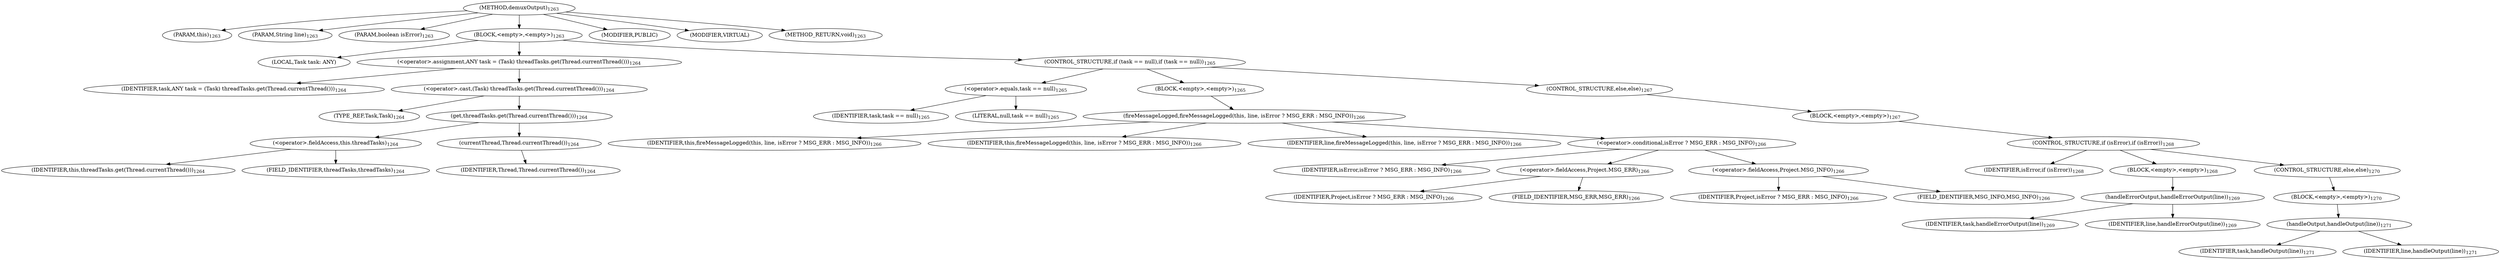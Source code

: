 digraph "demuxOutput" {  
"2355" [label = <(METHOD,demuxOutput)<SUB>1263</SUB>> ]
"108" [label = <(PARAM,this)<SUB>1263</SUB>> ]
"2356" [label = <(PARAM,String line)<SUB>1263</SUB>> ]
"2357" [label = <(PARAM,boolean isError)<SUB>1263</SUB>> ]
"2358" [label = <(BLOCK,&lt;empty&gt;,&lt;empty&gt;)<SUB>1263</SUB>> ]
"2359" [label = <(LOCAL,Task task: ANY)> ]
"2360" [label = <(&lt;operator&gt;.assignment,ANY task = (Task) threadTasks.get(Thread.currentThread()))<SUB>1264</SUB>> ]
"2361" [label = <(IDENTIFIER,task,ANY task = (Task) threadTasks.get(Thread.currentThread()))<SUB>1264</SUB>> ]
"2362" [label = <(&lt;operator&gt;.cast,(Task) threadTasks.get(Thread.currentThread()))<SUB>1264</SUB>> ]
"2363" [label = <(TYPE_REF,Task,Task)<SUB>1264</SUB>> ]
"2364" [label = <(get,threadTasks.get(Thread.currentThread()))<SUB>1264</SUB>> ]
"2365" [label = <(&lt;operator&gt;.fieldAccess,this.threadTasks)<SUB>1264</SUB>> ]
"2366" [label = <(IDENTIFIER,this,threadTasks.get(Thread.currentThread()))<SUB>1264</SUB>> ]
"2367" [label = <(FIELD_IDENTIFIER,threadTasks,threadTasks)<SUB>1264</SUB>> ]
"2368" [label = <(currentThread,Thread.currentThread())<SUB>1264</SUB>> ]
"2369" [label = <(IDENTIFIER,Thread,Thread.currentThread())<SUB>1264</SUB>> ]
"2370" [label = <(CONTROL_STRUCTURE,if (task == null),if (task == null))<SUB>1265</SUB>> ]
"2371" [label = <(&lt;operator&gt;.equals,task == null)<SUB>1265</SUB>> ]
"2372" [label = <(IDENTIFIER,task,task == null)<SUB>1265</SUB>> ]
"2373" [label = <(LITERAL,null,task == null)<SUB>1265</SUB>> ]
"2374" [label = <(BLOCK,&lt;empty&gt;,&lt;empty&gt;)<SUB>1265</SUB>> ]
"2375" [label = <(fireMessageLogged,fireMessageLogged(this, line, isError ? MSG_ERR : MSG_INFO))<SUB>1266</SUB>> ]
"109" [label = <(IDENTIFIER,this,fireMessageLogged(this, line, isError ? MSG_ERR : MSG_INFO))<SUB>1266</SUB>> ]
"107" [label = <(IDENTIFIER,this,fireMessageLogged(this, line, isError ? MSG_ERR : MSG_INFO))<SUB>1266</SUB>> ]
"2376" [label = <(IDENTIFIER,line,fireMessageLogged(this, line, isError ? MSG_ERR : MSG_INFO))<SUB>1266</SUB>> ]
"2377" [label = <(&lt;operator&gt;.conditional,isError ? MSG_ERR : MSG_INFO)<SUB>1266</SUB>> ]
"2378" [label = <(IDENTIFIER,isError,isError ? MSG_ERR : MSG_INFO)<SUB>1266</SUB>> ]
"2379" [label = <(&lt;operator&gt;.fieldAccess,Project.MSG_ERR)<SUB>1266</SUB>> ]
"2380" [label = <(IDENTIFIER,Project,isError ? MSG_ERR : MSG_INFO)<SUB>1266</SUB>> ]
"2381" [label = <(FIELD_IDENTIFIER,MSG_ERR,MSG_ERR)<SUB>1266</SUB>> ]
"2382" [label = <(&lt;operator&gt;.fieldAccess,Project.MSG_INFO)<SUB>1266</SUB>> ]
"2383" [label = <(IDENTIFIER,Project,isError ? MSG_ERR : MSG_INFO)<SUB>1266</SUB>> ]
"2384" [label = <(FIELD_IDENTIFIER,MSG_INFO,MSG_INFO)<SUB>1266</SUB>> ]
"2385" [label = <(CONTROL_STRUCTURE,else,else)<SUB>1267</SUB>> ]
"2386" [label = <(BLOCK,&lt;empty&gt;,&lt;empty&gt;)<SUB>1267</SUB>> ]
"2387" [label = <(CONTROL_STRUCTURE,if (isError),if (isError))<SUB>1268</SUB>> ]
"2388" [label = <(IDENTIFIER,isError,if (isError))<SUB>1268</SUB>> ]
"2389" [label = <(BLOCK,&lt;empty&gt;,&lt;empty&gt;)<SUB>1268</SUB>> ]
"2390" [label = <(handleErrorOutput,handleErrorOutput(line))<SUB>1269</SUB>> ]
"2391" [label = <(IDENTIFIER,task,handleErrorOutput(line))<SUB>1269</SUB>> ]
"2392" [label = <(IDENTIFIER,line,handleErrorOutput(line))<SUB>1269</SUB>> ]
"2393" [label = <(CONTROL_STRUCTURE,else,else)<SUB>1270</SUB>> ]
"2394" [label = <(BLOCK,&lt;empty&gt;,&lt;empty&gt;)<SUB>1270</SUB>> ]
"2395" [label = <(handleOutput,handleOutput(line))<SUB>1271</SUB>> ]
"2396" [label = <(IDENTIFIER,task,handleOutput(line))<SUB>1271</SUB>> ]
"2397" [label = <(IDENTIFIER,line,handleOutput(line))<SUB>1271</SUB>> ]
"2398" [label = <(MODIFIER,PUBLIC)> ]
"2399" [label = <(MODIFIER,VIRTUAL)> ]
"2400" [label = <(METHOD_RETURN,void)<SUB>1263</SUB>> ]
  "2355" -> "108" 
  "2355" -> "2356" 
  "2355" -> "2357" 
  "2355" -> "2358" 
  "2355" -> "2398" 
  "2355" -> "2399" 
  "2355" -> "2400" 
  "2358" -> "2359" 
  "2358" -> "2360" 
  "2358" -> "2370" 
  "2360" -> "2361" 
  "2360" -> "2362" 
  "2362" -> "2363" 
  "2362" -> "2364" 
  "2364" -> "2365" 
  "2364" -> "2368" 
  "2365" -> "2366" 
  "2365" -> "2367" 
  "2368" -> "2369" 
  "2370" -> "2371" 
  "2370" -> "2374" 
  "2370" -> "2385" 
  "2371" -> "2372" 
  "2371" -> "2373" 
  "2374" -> "2375" 
  "2375" -> "109" 
  "2375" -> "107" 
  "2375" -> "2376" 
  "2375" -> "2377" 
  "2377" -> "2378" 
  "2377" -> "2379" 
  "2377" -> "2382" 
  "2379" -> "2380" 
  "2379" -> "2381" 
  "2382" -> "2383" 
  "2382" -> "2384" 
  "2385" -> "2386" 
  "2386" -> "2387" 
  "2387" -> "2388" 
  "2387" -> "2389" 
  "2387" -> "2393" 
  "2389" -> "2390" 
  "2390" -> "2391" 
  "2390" -> "2392" 
  "2393" -> "2394" 
  "2394" -> "2395" 
  "2395" -> "2396" 
  "2395" -> "2397" 
}
